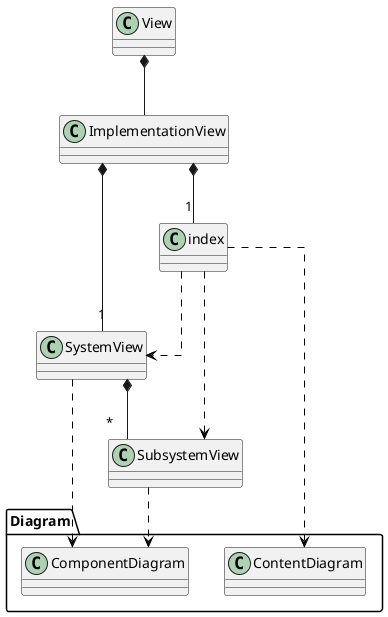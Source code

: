 @startuml

top to bottom direction
skinparam Linetype ortho

View *-- ImplementationView

ImplementationView *-- "1" index
index .[#000000].> SystemView
index .[#000000].> SubsystemView
ImplementationView *-- "1" SystemView
SystemView *-- "*" SubsystemView
SystemView .[#000000].> Diagram.ComponentDiagram
SubsystemView .[#000000].> Diagram.ComponentDiagram
index .[#000000].> Diagram.ContentDiagram

@enduml